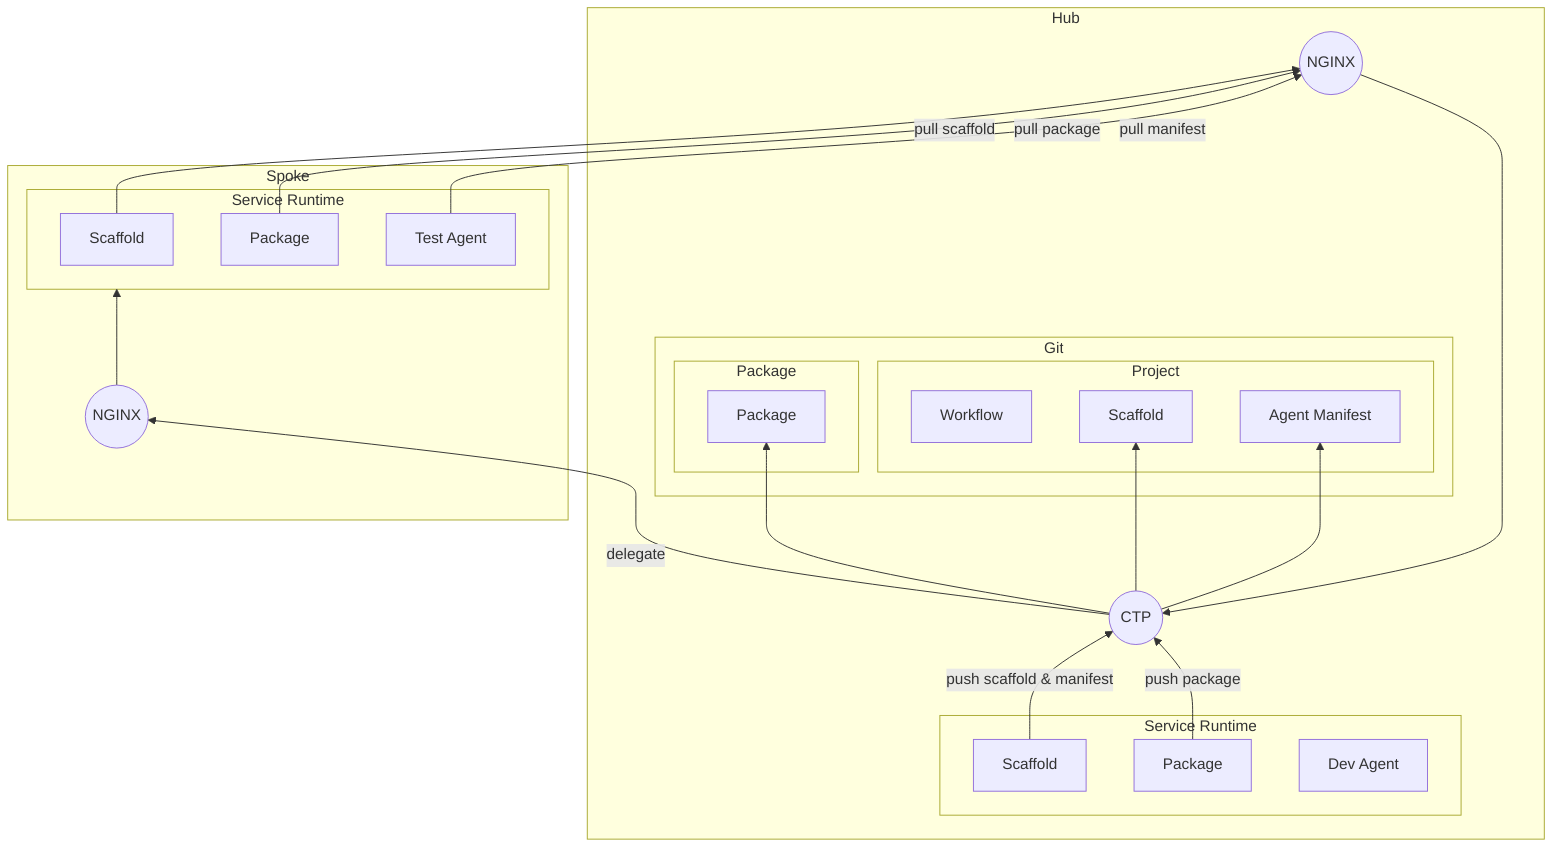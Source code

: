 flowchart BT
  subgraph hub[Hub]
    hub.ctp(("#8200;CTP#8200;"))
    hub.nx(("NGINX"))
    subgraph hub.git["Git"]
      subgraph hub.git.project["Project"]
        hub.git.wf["Workflow"]
        hub.git.sd["Scaffold"]
        hub.git.am["Agent Manifest"]
      end
      subgraph hub.git.pkg["Package"]
        hub.git.pkg.pkg["Package"]
      end
    end
    subgraph hub.svc["Service Runtime"]
      hub.svc.scaffold["Scaffold"]
      hub.svc.pkg["Package"]
      hub.svc.agent["Dev Agent"]
    end
  end
  subgraph spoke [Spoke]
    spoke.nx(("NGINX"))
    subgraph spoke.svc["Service Runtime"]
      spoke.svc.scaffold["Scaffold"]
      spoke.svc.pkg["Package"]
      spoke.svc.agent["Test Agent"]
    end
  end
  hub.svc.scaffold -- push scaffold & manifest --> hub.ctp
  hub.svc.pkg -- push package--> hub.ctp
  spoke.svc.scaffold -- pull scaffold --> hub.nx
  spoke.svc.pkg -- pull package--> hub.nx
  spoke.svc.agent -- pull manifest --> hub.nx
  hub.nx --> hub.ctp
  hub.ctp --> hub.git.am
  hub.ctp --> hub.git.pkg.pkg
  hub.ctp --> hub.git.sd
  hub.ctp -- delegate --> spoke.nx --> spoke.svc